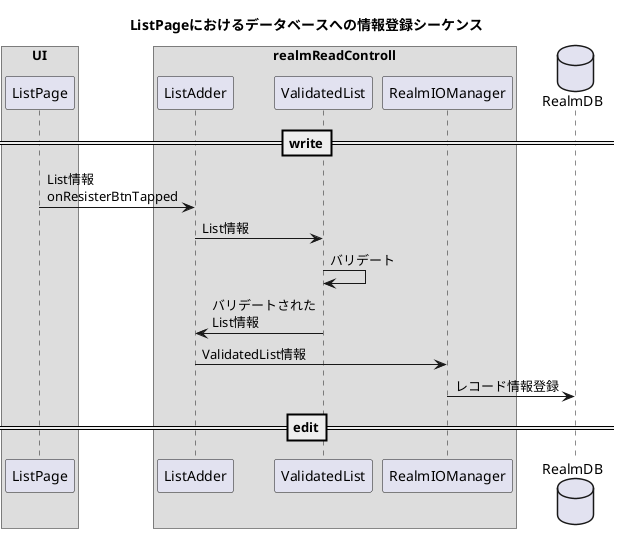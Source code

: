 @startuml

title ListPageにおけるデータベースへの情報登録シーケンス

box UI
    participant ListPage
end box

box realmReadControll
    participant ListAdder
    participant ValidatedList
    participant RealmIOManager
end box

database RealmDB

==write==

ListPage -> ListAdder : List情報\nonResisterBtnTapped
ListAdder -> ValidatedList : List情報
ValidatedList -> ValidatedList : バリデート
ValidatedList -> ListAdder : バリデートされた\nList情報

ListAdder -> RealmIOManager : ValidatedList情報

RealmIOManager -> RealmDB : レコード情報登録


==edit==



@enduml
